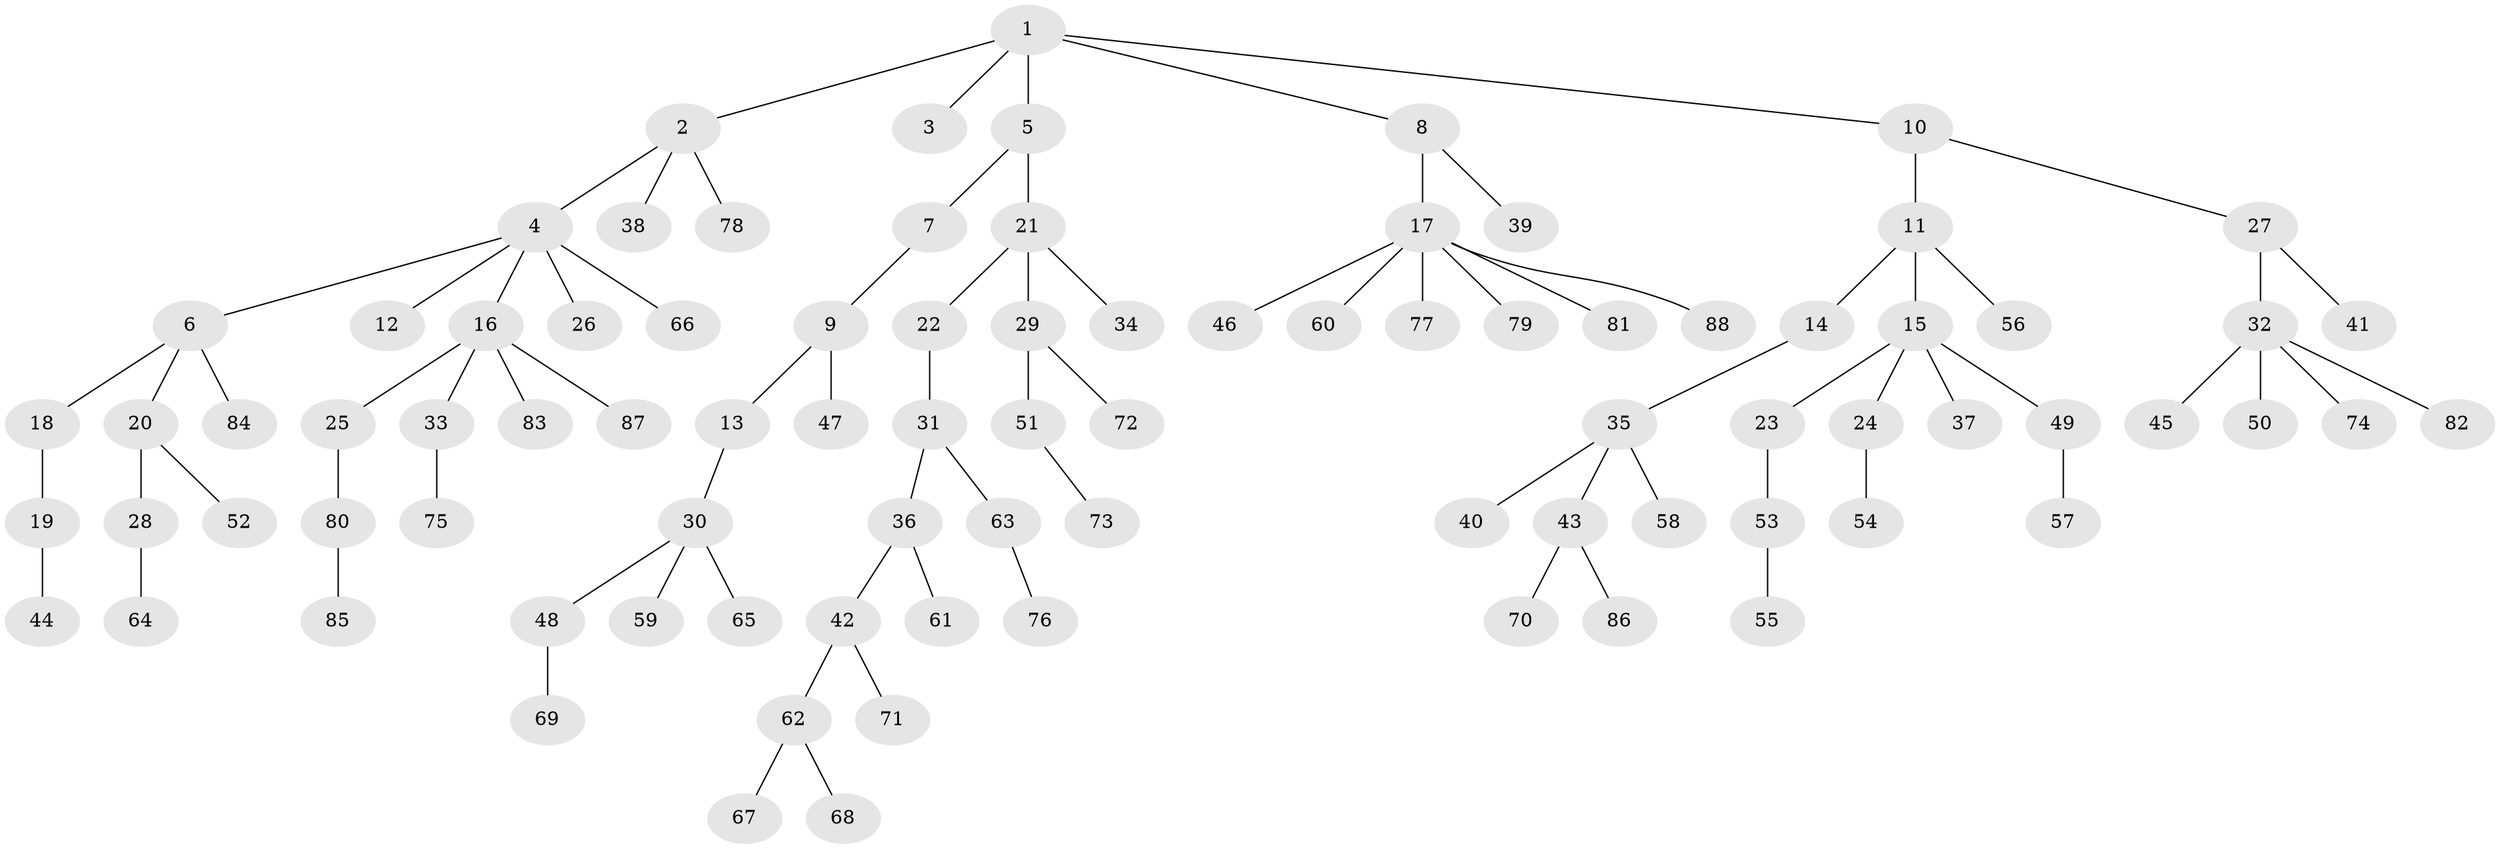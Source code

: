 // Generated by graph-tools (version 1.1) at 2025/26/03/09/25 03:26:25]
// undirected, 88 vertices, 87 edges
graph export_dot {
graph [start="1"]
  node [color=gray90,style=filled];
  1;
  2;
  3;
  4;
  5;
  6;
  7;
  8;
  9;
  10;
  11;
  12;
  13;
  14;
  15;
  16;
  17;
  18;
  19;
  20;
  21;
  22;
  23;
  24;
  25;
  26;
  27;
  28;
  29;
  30;
  31;
  32;
  33;
  34;
  35;
  36;
  37;
  38;
  39;
  40;
  41;
  42;
  43;
  44;
  45;
  46;
  47;
  48;
  49;
  50;
  51;
  52;
  53;
  54;
  55;
  56;
  57;
  58;
  59;
  60;
  61;
  62;
  63;
  64;
  65;
  66;
  67;
  68;
  69;
  70;
  71;
  72;
  73;
  74;
  75;
  76;
  77;
  78;
  79;
  80;
  81;
  82;
  83;
  84;
  85;
  86;
  87;
  88;
  1 -- 2;
  1 -- 3;
  1 -- 5;
  1 -- 8;
  1 -- 10;
  2 -- 4;
  2 -- 38;
  2 -- 78;
  4 -- 6;
  4 -- 12;
  4 -- 16;
  4 -- 26;
  4 -- 66;
  5 -- 7;
  5 -- 21;
  6 -- 18;
  6 -- 20;
  6 -- 84;
  7 -- 9;
  8 -- 17;
  8 -- 39;
  9 -- 13;
  9 -- 47;
  10 -- 11;
  10 -- 27;
  11 -- 14;
  11 -- 15;
  11 -- 56;
  13 -- 30;
  14 -- 35;
  15 -- 23;
  15 -- 24;
  15 -- 37;
  15 -- 49;
  16 -- 25;
  16 -- 33;
  16 -- 83;
  16 -- 87;
  17 -- 46;
  17 -- 60;
  17 -- 77;
  17 -- 79;
  17 -- 81;
  17 -- 88;
  18 -- 19;
  19 -- 44;
  20 -- 28;
  20 -- 52;
  21 -- 22;
  21 -- 29;
  21 -- 34;
  22 -- 31;
  23 -- 53;
  24 -- 54;
  25 -- 80;
  27 -- 32;
  27 -- 41;
  28 -- 64;
  29 -- 51;
  29 -- 72;
  30 -- 48;
  30 -- 59;
  30 -- 65;
  31 -- 36;
  31 -- 63;
  32 -- 45;
  32 -- 50;
  32 -- 74;
  32 -- 82;
  33 -- 75;
  35 -- 40;
  35 -- 43;
  35 -- 58;
  36 -- 42;
  36 -- 61;
  42 -- 62;
  42 -- 71;
  43 -- 70;
  43 -- 86;
  48 -- 69;
  49 -- 57;
  51 -- 73;
  53 -- 55;
  62 -- 67;
  62 -- 68;
  63 -- 76;
  80 -- 85;
}
